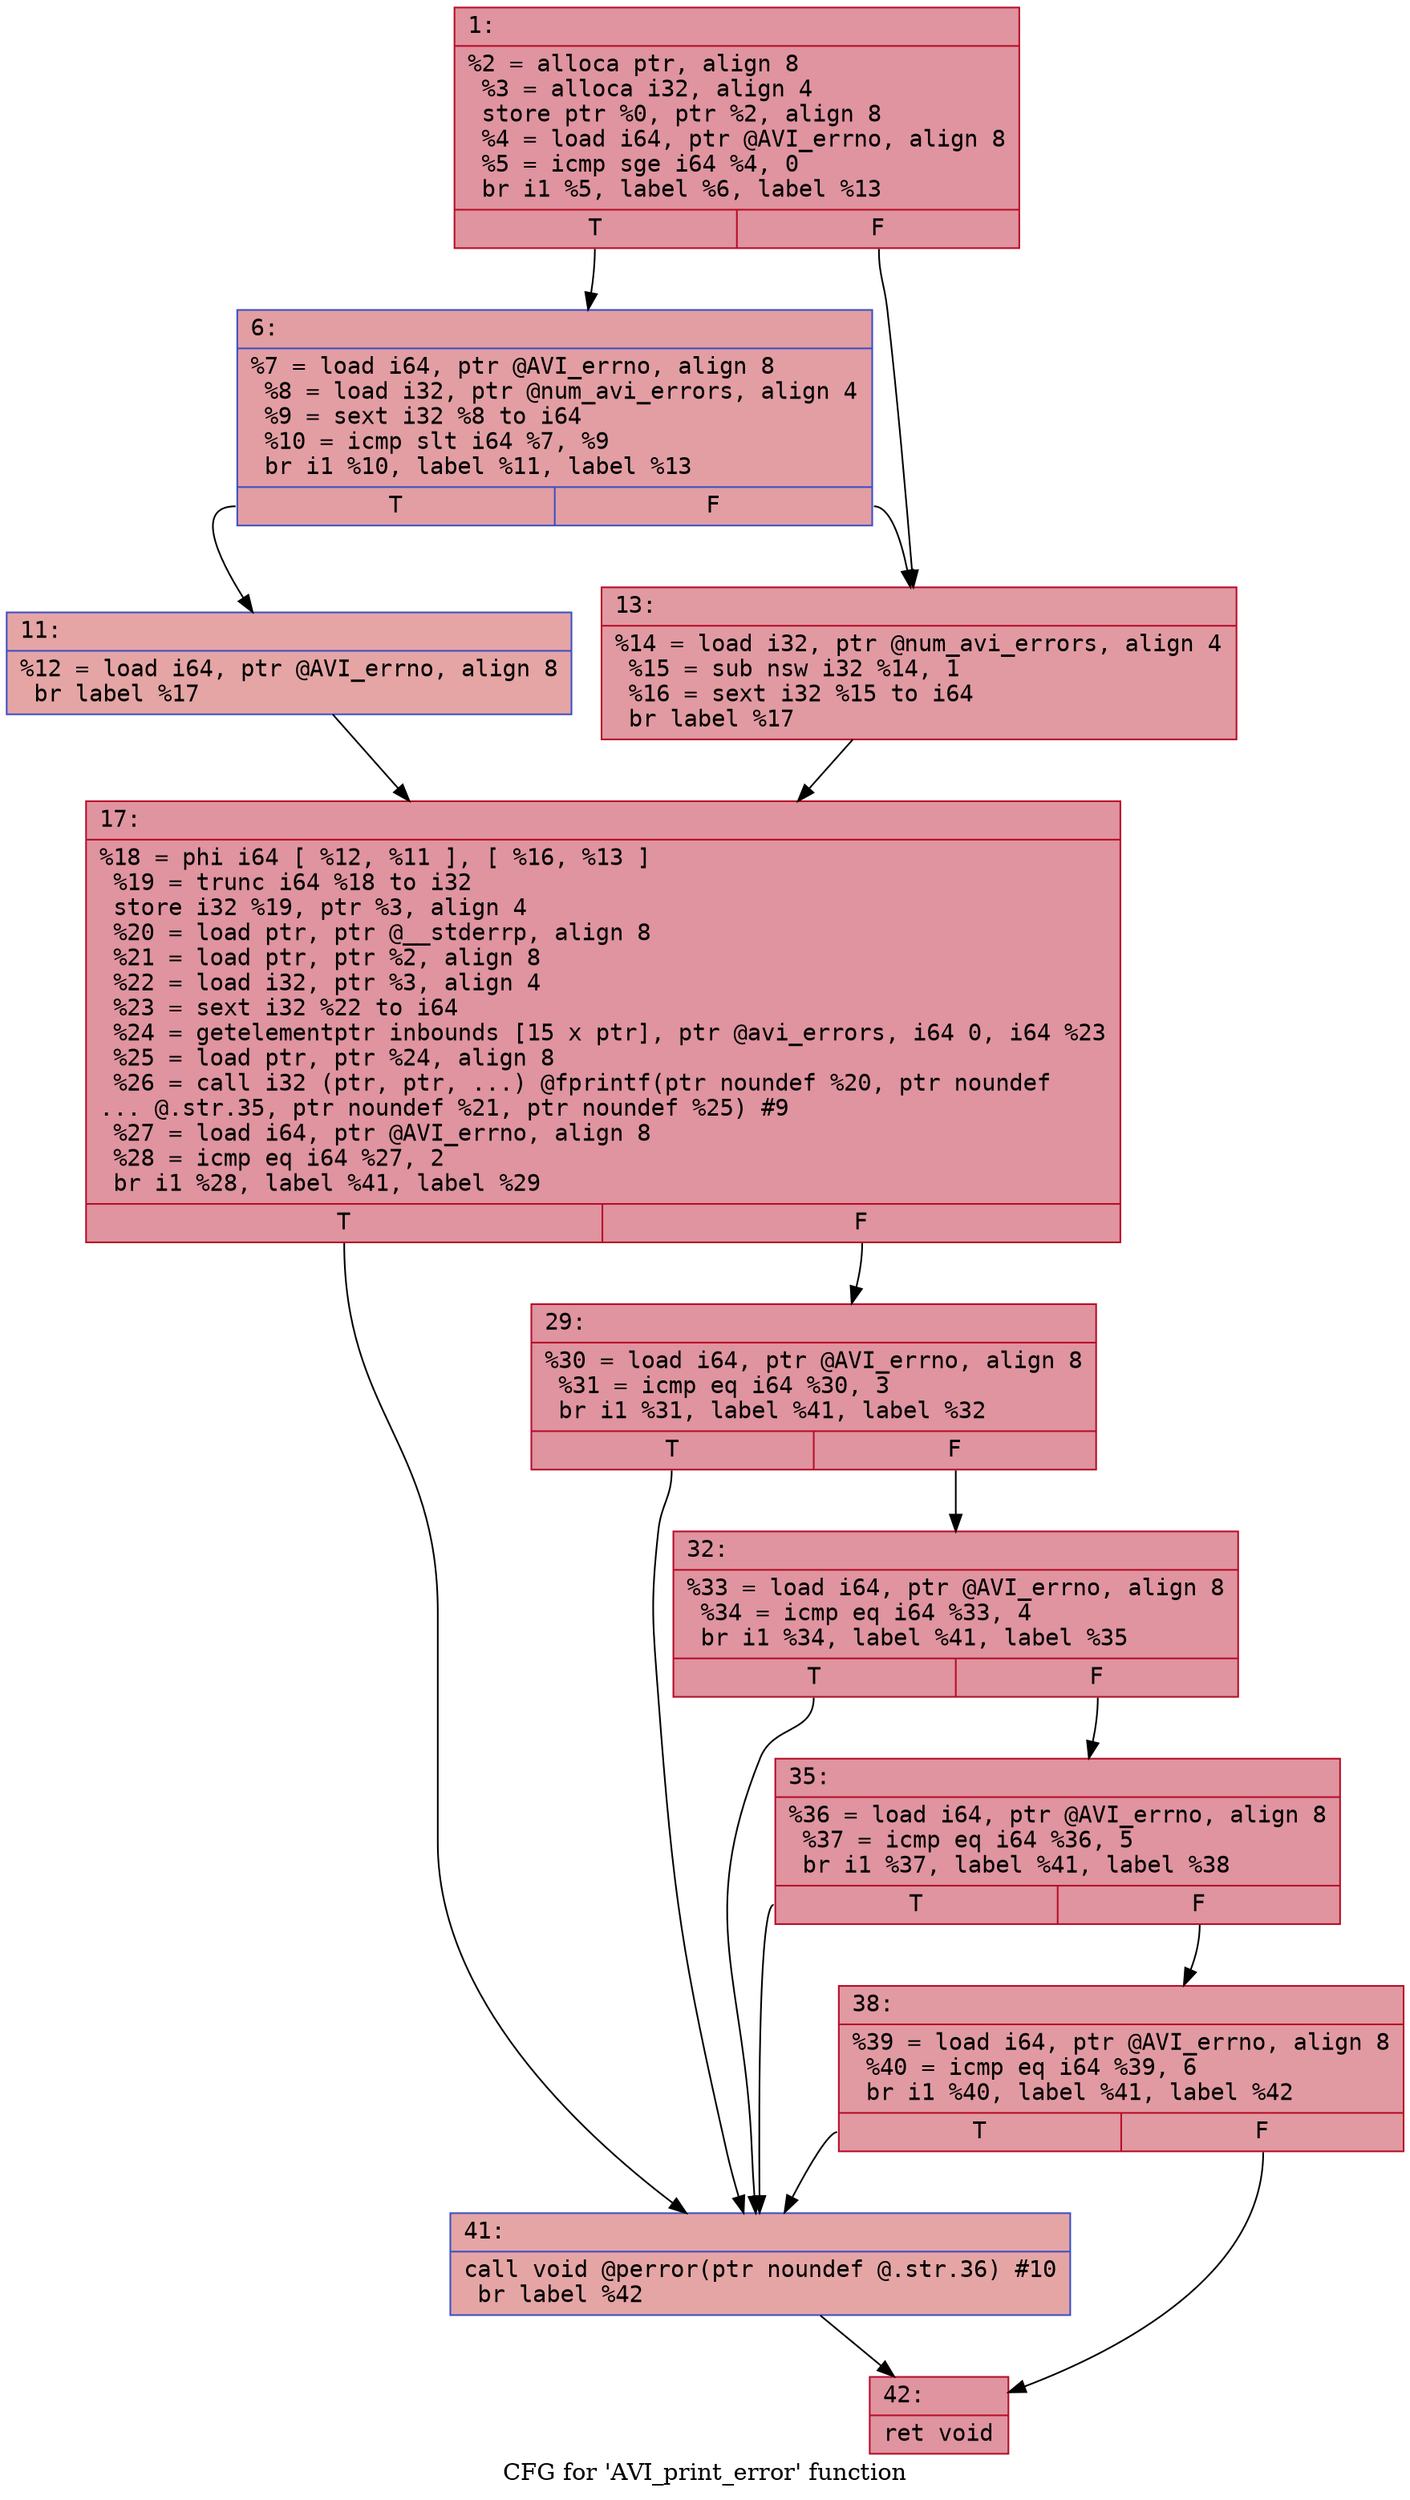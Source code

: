 digraph "CFG for 'AVI_print_error' function" {
	label="CFG for 'AVI_print_error' function";

	Node0x6000005aa940 [shape=record,color="#b70d28ff", style=filled, fillcolor="#b70d2870" fontname="Courier",label="{1:\l|  %2 = alloca ptr, align 8\l  %3 = alloca i32, align 4\l  store ptr %0, ptr %2, align 8\l  %4 = load i64, ptr @AVI_errno, align 8\l  %5 = icmp sge i64 %4, 0\l  br i1 %5, label %6, label %13\l|{<s0>T|<s1>F}}"];
	Node0x6000005aa940:s0 -> Node0x6000005aa990[tooltip="1 -> 6\nProbability 50.00%" ];
	Node0x6000005aa940:s1 -> Node0x6000005aaa30[tooltip="1 -> 13\nProbability 50.00%" ];
	Node0x6000005aa990 [shape=record,color="#3d50c3ff", style=filled, fillcolor="#be242e70" fontname="Courier",label="{6:\l|  %7 = load i64, ptr @AVI_errno, align 8\l  %8 = load i32, ptr @num_avi_errors, align 4\l  %9 = sext i32 %8 to i64\l  %10 = icmp slt i64 %7, %9\l  br i1 %10, label %11, label %13\l|{<s0>T|<s1>F}}"];
	Node0x6000005aa990:s0 -> Node0x6000005aa9e0[tooltip="6 -> 11\nProbability 50.00%" ];
	Node0x6000005aa990:s1 -> Node0x6000005aaa30[tooltip="6 -> 13\nProbability 50.00%" ];
	Node0x6000005aa9e0 [shape=record,color="#3d50c3ff", style=filled, fillcolor="#c5333470" fontname="Courier",label="{11:\l|  %12 = load i64, ptr @AVI_errno, align 8\l  br label %17\l}"];
	Node0x6000005aa9e0 -> Node0x6000005aaa80[tooltip="11 -> 17\nProbability 100.00%" ];
	Node0x6000005aaa30 [shape=record,color="#b70d28ff", style=filled, fillcolor="#bb1b2c70" fontname="Courier",label="{13:\l|  %14 = load i32, ptr @num_avi_errors, align 4\l  %15 = sub nsw i32 %14, 1\l  %16 = sext i32 %15 to i64\l  br label %17\l}"];
	Node0x6000005aaa30 -> Node0x6000005aaa80[tooltip="13 -> 17\nProbability 100.00%" ];
	Node0x6000005aaa80 [shape=record,color="#b70d28ff", style=filled, fillcolor="#b70d2870" fontname="Courier",label="{17:\l|  %18 = phi i64 [ %12, %11 ], [ %16, %13 ]\l  %19 = trunc i64 %18 to i32\l  store i32 %19, ptr %3, align 4\l  %20 = load ptr, ptr @__stderrp, align 8\l  %21 = load ptr, ptr %2, align 8\l  %22 = load i32, ptr %3, align 4\l  %23 = sext i32 %22 to i64\l  %24 = getelementptr inbounds [15 x ptr], ptr @avi_errors, i64 0, i64 %23\l  %25 = load ptr, ptr %24, align 8\l  %26 = call i32 (ptr, ptr, ...) @fprintf(ptr noundef %20, ptr noundef\l... @.str.35, ptr noundef %21, ptr noundef %25) #9\l  %27 = load i64, ptr @AVI_errno, align 8\l  %28 = icmp eq i64 %27, 2\l  br i1 %28, label %41, label %29\l|{<s0>T|<s1>F}}"];
	Node0x6000005aaa80:s0 -> Node0x6000005aac10[tooltip="17 -> 41\nProbability 5.88%" ];
	Node0x6000005aaa80:s1 -> Node0x6000005aaad0[tooltip="17 -> 29\nProbability 94.12%" ];
	Node0x6000005aaad0 [shape=record,color="#b70d28ff", style=filled, fillcolor="#b70d2870" fontname="Courier",label="{29:\l|  %30 = load i64, ptr @AVI_errno, align 8\l  %31 = icmp eq i64 %30, 3\l  br i1 %31, label %41, label %32\l|{<s0>T|<s1>F}}"];
	Node0x6000005aaad0:s0 -> Node0x6000005aac10[tooltip="29 -> 41\nProbability 5.88%" ];
	Node0x6000005aaad0:s1 -> Node0x6000005aab20[tooltip="29 -> 32\nProbability 94.12%" ];
	Node0x6000005aab20 [shape=record,color="#b70d28ff", style=filled, fillcolor="#b70d2870" fontname="Courier",label="{32:\l|  %33 = load i64, ptr @AVI_errno, align 8\l  %34 = icmp eq i64 %33, 4\l  br i1 %34, label %41, label %35\l|{<s0>T|<s1>F}}"];
	Node0x6000005aab20:s0 -> Node0x6000005aac10[tooltip="32 -> 41\nProbability 5.88%" ];
	Node0x6000005aab20:s1 -> Node0x6000005aab70[tooltip="32 -> 35\nProbability 94.12%" ];
	Node0x6000005aab70 [shape=record,color="#b70d28ff", style=filled, fillcolor="#b70d2870" fontname="Courier",label="{35:\l|  %36 = load i64, ptr @AVI_errno, align 8\l  %37 = icmp eq i64 %36, 5\l  br i1 %37, label %41, label %38\l|{<s0>T|<s1>F}}"];
	Node0x6000005aab70:s0 -> Node0x6000005aac10[tooltip="35 -> 41\nProbability 5.88%" ];
	Node0x6000005aab70:s1 -> Node0x6000005aabc0[tooltip="35 -> 38\nProbability 94.12%" ];
	Node0x6000005aabc0 [shape=record,color="#b70d28ff", style=filled, fillcolor="#bb1b2c70" fontname="Courier",label="{38:\l|  %39 = load i64, ptr @AVI_errno, align 8\l  %40 = icmp eq i64 %39, 6\l  br i1 %40, label %41, label %42\l|{<s0>T|<s1>F}}"];
	Node0x6000005aabc0:s0 -> Node0x6000005aac10[tooltip="38 -> 41\nProbability 5.88%" ];
	Node0x6000005aabc0:s1 -> Node0x6000005aac60[tooltip="38 -> 42\nProbability 94.12%" ];
	Node0x6000005aac10 [shape=record,color="#3d50c3ff", style=filled, fillcolor="#c5333470" fontname="Courier",label="{41:\l|  call void @perror(ptr noundef @.str.36) #10\l  br label %42\l}"];
	Node0x6000005aac10 -> Node0x6000005aac60[tooltip="41 -> 42\nProbability 100.00%" ];
	Node0x6000005aac60 [shape=record,color="#b70d28ff", style=filled, fillcolor="#b70d2870" fontname="Courier",label="{42:\l|  ret void\l}"];
}

